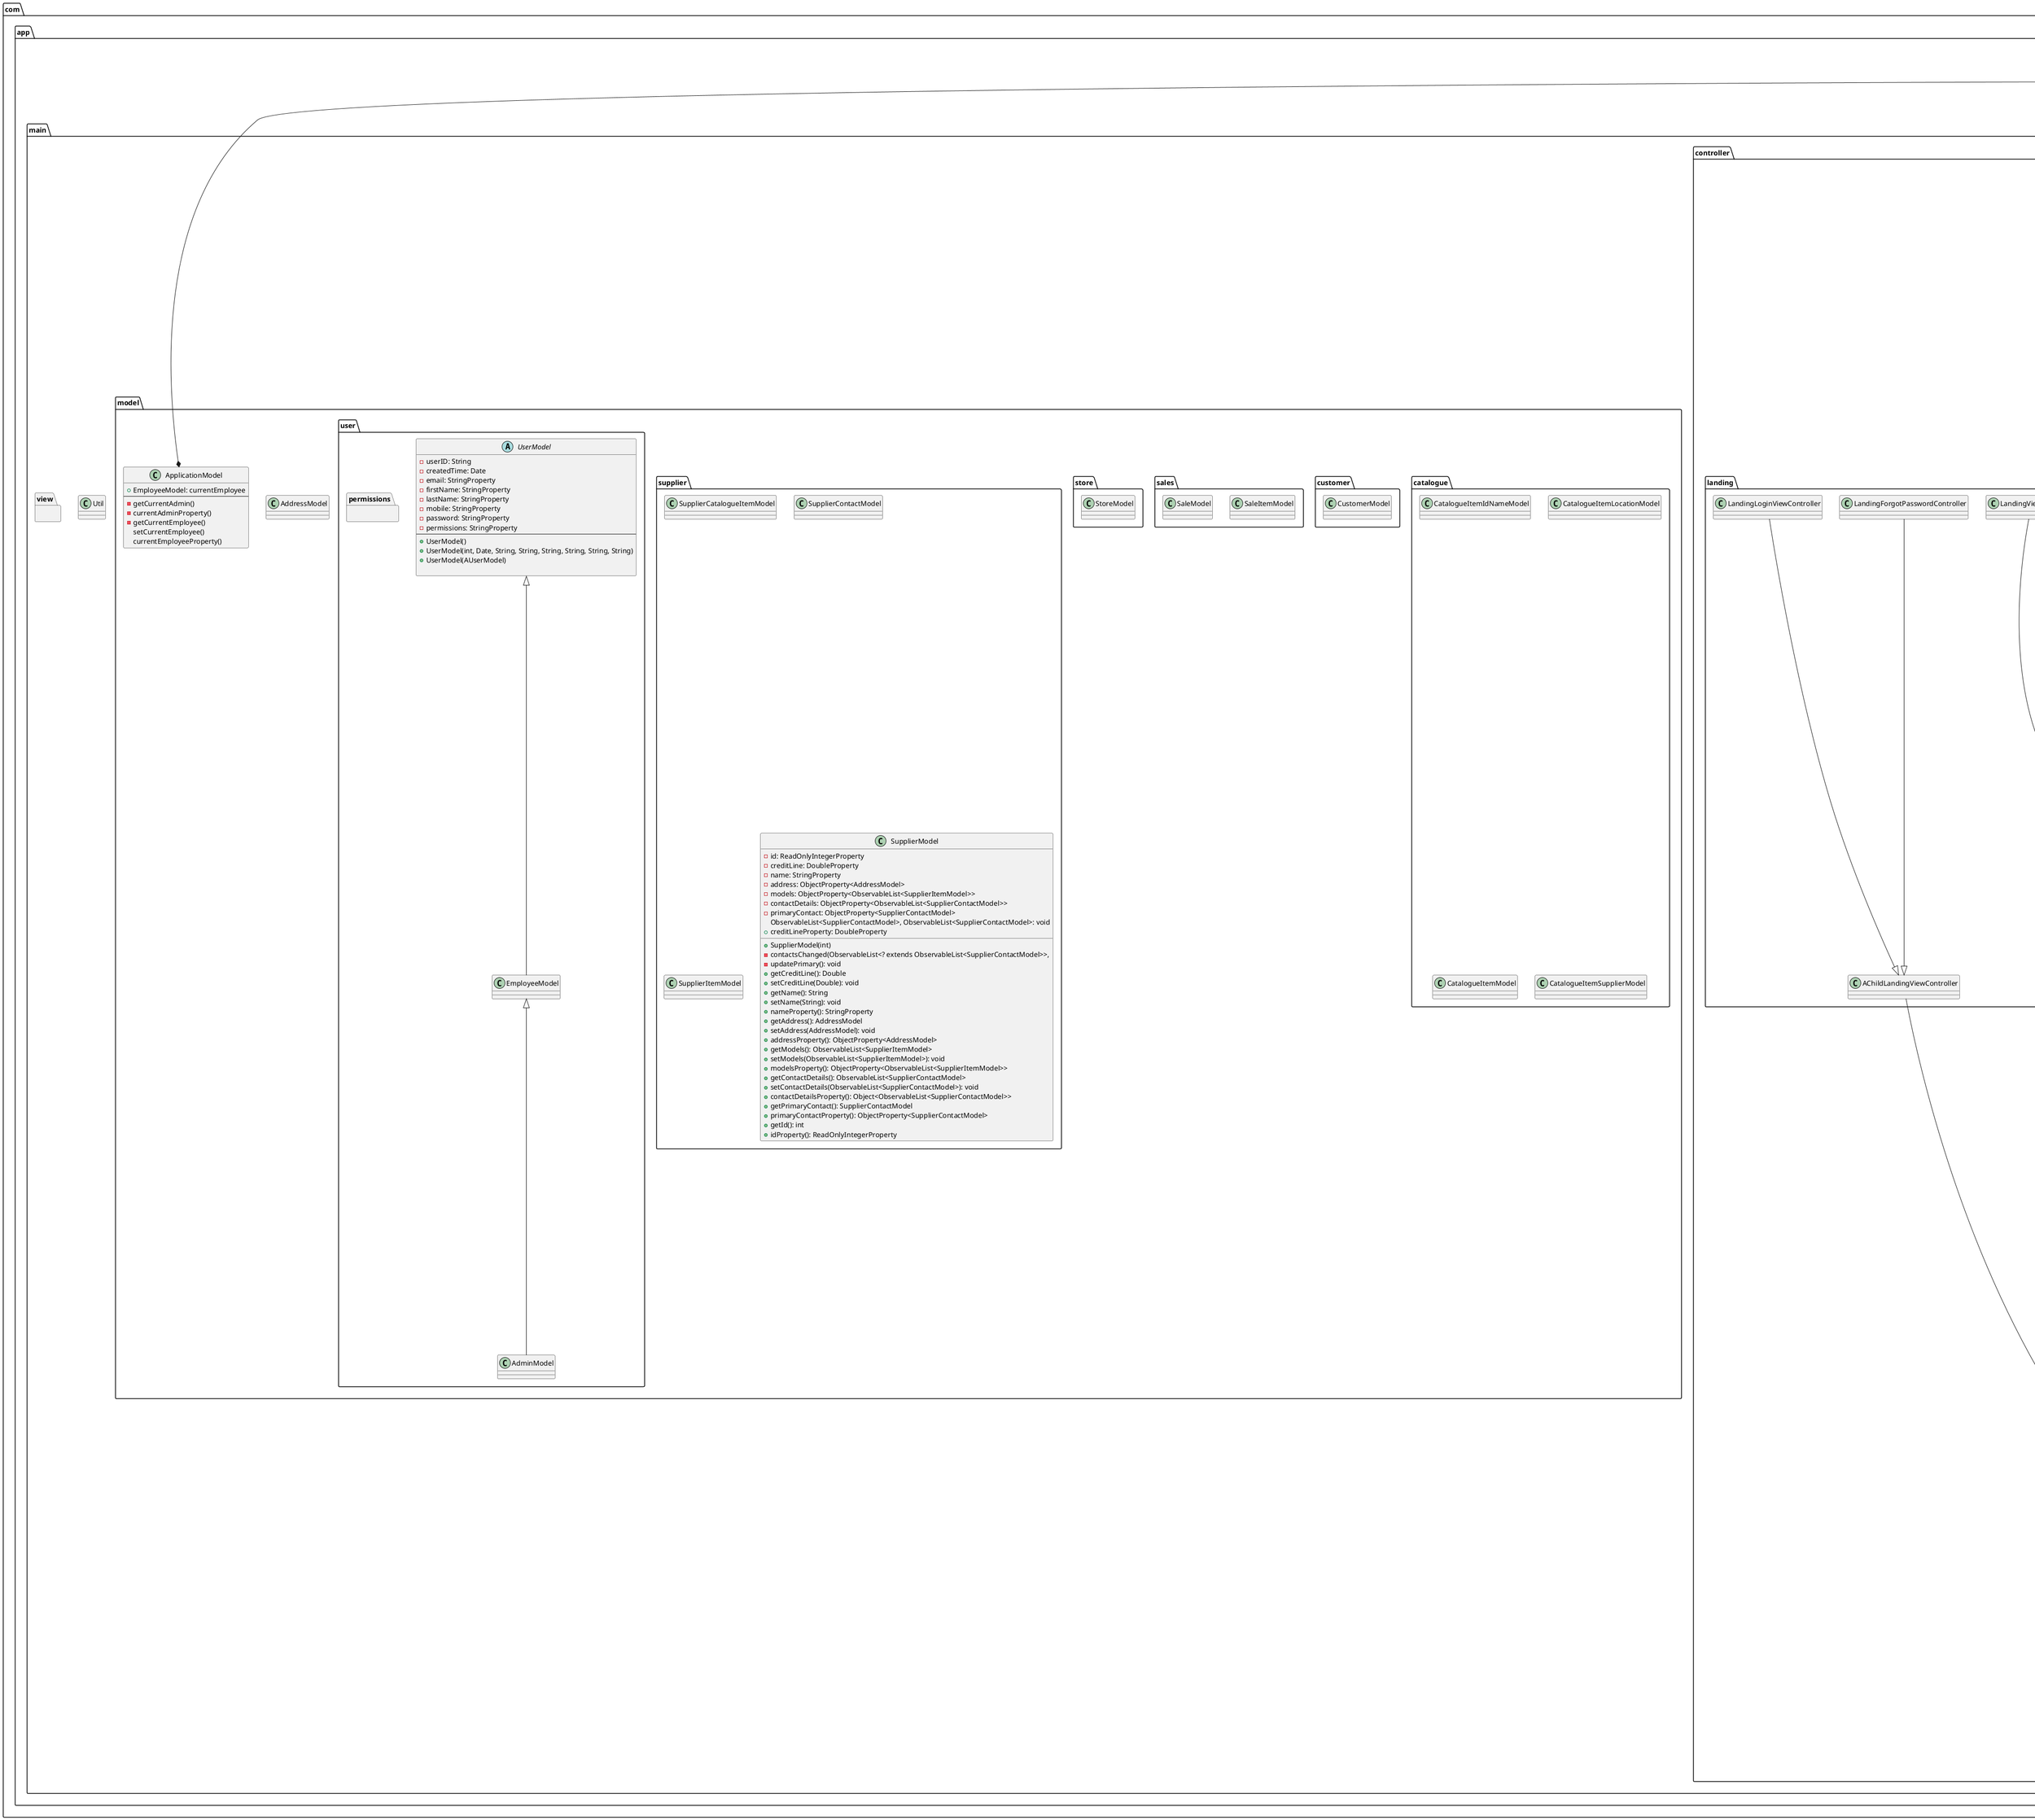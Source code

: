 java -jar plantuml.jar -testdot
@startuml

'skinparam linetype ortho
'skinparam groupInheritance 1

namespace com.app {
    namespace database {
        namespace dao {
            namespace customer {
                class CustomerDAO {
                    - logger: Logger {static}
                    - database: Database
                    + CustomerDAO(Database)
                }
            }

            namespace model {
                class ModelDAO {
                    - logger: Logger {static}
                    - database: Database
                    + ModelDAO(Database)
                    - loadItemModel(ResultSet): CatalogueItemModel
                    - loadItemModelSuppliers(ResultSet): CatalogueItemSupplierModel
                    - loadItemModelLocations(ResultSet): CatalogueItemSupplierModel
                    - loadItem(Connection, ResultSet): CatalogueItemModel
                    - loadItems(Connection, ResultSet): ArrayList<CatalogueItemModel>
                    + getModels(): ArrayList<CatalogueItemModel>
                    + getModel(int): CatalogueItemModel
                    + getIdNameModel(): CatalogueItemIdNameModel
                    + getIdNameModels(): ArrayList<CatalogueItemIdNameModel>
                    + updateModel(CatalogueItemModel): void
                    + saveModel(CatalogueItemModel): int
                    + searchModels(String): ArrayList<CatalogueItemModel>
                }
            }

             namespace sale {
                class SaleDAO {
                    - logger: Logger {static}
                    - database: Database
                    + SaleDAO(Database)
                    - getSaleItems(Connection, int): void
                    + getSales(): ArrayList<SalesModel>
                    - insertSaleItems(Connection, int, ObservableList<SalesModel): void
                    + insertSale(int, int, double, ObservableList<SalesModel>): void
                    + updateSale(SalesModel): void
                 }
             }

            namespace store{
                class StoreDAO {
                    - logger: Logger {static}
                    - database: Database
                    + StoreDAO(Database)
                    + updateStore(StoreModel): void
                    + saveStore(StoreModel): void
                }
            }

            namespace supplier{
                class SupplierDAO {
                    - logger: Logger {static}
                    - database: Database
                    + SupplierDAO(Database)
                    - getSupplierContracts(SupplierModel, Connection): ArrayList<SupplierContactModel>
                    + getSuppliers(): ArrayList<SupplierModel>
                    + saveSupplier(SupplierModel, ObservableList<SupplierCatalogueItemModel>): void
                }
            }

            namespace user{
                class User {
                    - id: int
                    - type: AUserModel.UserType
                    + User(int, AUserModel.UserType)
                    + getId(): int
                    + getType(): AUserModel.UserType
                }
                class UserDAO {
                    - logger: Logger {static}
                    - database: Database
                    + login(String, String): User
                    - setUserCommon(AUserModel, ResultSet): void
                    + getAdmin(int): AdminModel
                    - readEmployeePermissions(InputStream): EmployeePermissions
                    - writeEmployeePermissions(EmployeePermissions): EmployeePermissionsResult
                    - getEmployeeStore(Connection, int) EmployeeStoreModel
                    + getEmployee(int): EmployeeStoreModel
                    + saveUser(AUserModel): void
                    - saveCommon(PreparedStatement, AUserModel): int
                    - saveUser(Connection, AdminModel): void
                    - saveUser(Connection, EmployeeModel): void
                    + updatePassword(int, AUserModel.UserType, String): void
                    + getEmloyeeTable(): ArrayList<EmployeeTable>
                    + saveEmployeeTable(EmployeeTable): void
                    + getEmployeeNameIds(): ArrayList<EmployeeNameId>
                }
            }

            class Database {
                - user: UserDAO
                - model: ModelDAO
                - store: StoreDAO
                - customer: CustomerDAO
                - supplier: SupplierDAO
                - sales: SaleDAO
                - connectionPath: String
                - Database()
                + getDate(String): Date
                + getDate(String, Date): Date
                - initialiseDatabase(): void
                + openConnection(): Connection
                + saveAddress(PreparedStatement, AddressModel): int
                + loadAddress(ResultSet, String): AddressModel
                + loadAddress(ResultSet): AddressModel
                + saveStringArray(int, PreparedStatement, ObservableList<String>): int
                + readStringArray(ResultSet, String): ObservableList<String>
                + getUser(): UserDAO
                + getModel(): ModelDAO
                + getStore(): StoreDAO
                + getCustomer(): CustomerDAO
                + getSupplier(): SupplierDAO
                + getSales(): SaleDAO
            }
        }
        com.app.database.dao.Database --* com.app.database.dao.supplier.UserDAO
        com.app.database.dao.Database --* com.app.database.dao.supplier.ModelDAO
        com.app.database.dao.Database --* com.app.database.dao.supplier.StoreDAO
        com.app.database.dao.Database --* com.app.database.dao.supplier.CustomerDAO
        com.app.database.dao.Database --* com.app.database.dao.supplier.SupplierDAO
        com.app.database.dao.Database --* com.app.database.dao.supplier.SaleDAO
    }

    namespace main {
        namespace controller {
            namespace employee {
                namespace catalogue {
                    class CatalogueViewController {
                        + toolDrawer: JFXDrawer
                        + editMenu: ScrollPane
                        + editItemID: TextField
                        + editModelType: ChoiceBox<String>
                        + editSubject: ChoiceBox<String>
                        + editPrice: TextField
                        + editDescription: Text
                        + editStores: TableView<CatalogueItemLocationModel>
                        + editSuppliers: TableView<CatalogueItemLocationModel>
                        + addMenu: ScrollPane
                        + addItemName: TextField
                        + addType: ChoiceBox<String>
                        + addSubject: ChoiceBox<String>
                        + addPrice: TextField
                        + addDescription: TextArea
                        + addStoresView: TableView<CatalogueItemLocationModel>
                        + addSuppliersView: TableView<CatalogueItemLocationModel>
                        + addStoreDialog: JFXDialog
                        + storeList: ListView
                        + storeAvailabilityView: TableView
                        + selectedStore: TextField
                        + itemQuantity: TextField
                        + addSupplierDialog: JFXDialog
                        + supplierList: ListView
                        + itemSupplierView:TableView
                        + selectedSupplier: TextField
                        + itemPrice: TextField
                        + catalogueTable: TableView<CatalogueItemModel>
                        + parentCataloguePane: StackPane
                        + currentAddItem: ObjectProperty<CatalogueItemModel>
                        + currentEditableItem: ObjectProperty<CatalogueItemModel>
                        + CatalogueViewController(ApplicationModel)
                        ~ setUserEditable(EmployeePermissions): void
                        ~ setAdminEditable(): void
                        - unbindItemModelAdd(CatalogueItemModel, Textfield, ChoiceBox<String>, ChoiceBox<String>, Textfield, TextArea, TableView<CatalogueItemLocationModel>, TableView<CatalogueItemLocationModel>): void
                        - bindItemModelAdd(CatalogueItemModel, Textfield, ChoiceBox<String>, ChoiceBox<String>, Textfield, TextArea, TableView<CatalogueItemLocationModel>, TableView<CatalogueItemLocationModel>): void
                        - unbindItemModel(CatalogueItemModel, Textfield, ChoiceBox<String>, ChoiceBox<String>, Textfield, TextArea, TableView<CatalogueItemLocationModel>, TableView<CatalogueItemLocationModel>): void
                        - bindItemModel(CatalogueItemModel, Textfield, ChoiceBox<String>, ChoiceBox<String>, Textfield, TextArea, TableView<CatalogueItemLocationModel>, TableView<CatalogueItemLocationModel>): void
                        - onUpdateAddItem(ObservableValue<? extends CatalogueItemModel>, CatalogueItemModel, CatalogueItemModel): void
                        - onUpdateEditItem(ObservableValue<? extends CatalogueItemModel>, CatalogueItemModel, CatalogueItemModel): void
                        - userChanged(ObservableValue<? extends AUserModel>, AUserModel, AUserModel): void
                        - updateCatalogueTable: void
                        - buildCatalogueTable(): void
                        - buildEditTables: void
                        + initialize(): void
                        - activateView(): void
                        + hasButtons: boolean
                        + onEdit(): void
                        - openEdit(CatalogueItemModel): void
                        + onConfirmEdit(): void
                        + onAdd(): void
                        + onCancelAdd(): void
                        + onConfirmAdd(): void
                        + cancelStoreDialog(): void
                        + saveStoreDialog(): void
                        + cancelSupplierDialog(): void
                        + saveSupplierDialog(): void
                        + addSupplier(): void
                        + addStore(): void
                        + highlightItem(CatalogueItemModel): void
                    }
                    CatalogueViewController --|> AChildEmployeeEditorActionViewController
                }

                namespace manager {
                    class ManageEmployeesViewController {
                        + addMenu: ScrollPane
                        + addDisplayName: TextField
                        + addFirstName: TextField
                        + addContact: TextField
                        + addStore: TextField
                        + addPosition: ChoiceBox<String>
                        + addPermItemAdd: JFXToggleButton
                        + addPermItemModify: JFXToggleButton
                        + addPermSaleView: JFXToggleButton
                        + addPermSaleAdd: JFXToggleButton
                        + addPermSaleModify: JFXToggleButton
                        + addPermCustomerView: JFXToggleButton
                        + addPermCustomerAdd: JFXToggleButton
                        + addPermCustomerModify: JFXToggleButton
                        + addPermSupplierManage: JFXToggleButton
                        + addPermEmployeeManage: JFXToggleButton
                        + employeeTableView: TableView<EmployeeTable>
                        + editMenu: ScrollPane
                        + editEmployeeId: TextField
                        + editDisplayName: TextField
                        + editFirstName: TextField
                        + editContact: TextField
                        + editStore: TextField
                        + editPosition: ChoiceBox<String>
                        + editPermItemAdd: JFXToggleButton
                        + editPermItemModify: JFXToggleButton
                        + editPermSaleView: JFXToggleButton
                        + editPermSaleAdd: JFXToggleButton
                        + editPermSaleModify: JFXToggleButton
                        + editPermCustomerView: JFXToggleButton
                        + editPermCustomerAdd: JFXToggleButton
                        + editPermCustomerModify: JFXToggleButton
                        + editPermSupplierManage: JFXToggleButton
                        + editPermEmployeeManage: JFXToggleButton
                        - addEmployee: ObjectProperty<EmployeeTable>
                        - addEmployeeNew: boolean = false
                        - editEmployee: ObjectProperty<EmployeeTable>
                        - editEmployeeNew: boolean = false
                        + ManageEmployeesViewController(ApplicationModel)
                        # setUserEditable(EmployeePermissions): void
                        # setAdminEditable(): void
                        - buildEmployeeTable(): void
                        + initialize(): void
                        - activateView(ScrollPane): void
                        - openEdit(EmployeeTable): void
                        + hasButtons(): boolean
                        - refreshTable(): void
                        + onEdit(): void
                        + cancelEdit(): void
                        + confirmEdit(): void
                        + onAdd(): void
                        + cancelAdd(ActionEvent): void
                        + confirmAdd(ActionEvent): void
                    }

                    class ManageStoresViewController {
                        - logger: Logger {static}
                        + toolDrawer: JFXDrawer
                        + storesView: TableView<StoreModel>
                        + editMenu: ScrollPane
                        + editStoreId: TextField
                        + editStoreName: TextField
                        + editStoreManager: ChoiceBox<EmployeeNameId>
                        + editAddressController: AddressViewController
                        + addMenu: ScrollPane
                        + addStoreName: TextField
                        + addStoreManager: ChoiceBox<EmployeeNameId>
                        + addAddressController: AddressViewController
                        - editStore: ObjectProperty<StoreModel>
                        + ManageStoresViewController(ApplicationModel)
                        # setUserEditable(EmployeePermissions): void
                        # setAdminEditable(): void
                        - refreshStoresTable(): void
                        - refreshStoresTable(): void
                        - openEdit(): void
                        + cancelEdit(): void
                        + confirmEdit(): void
                        + cancelAdd(): void
                        + confirmAdd(): void
                        + initialize(): void
                        - activateView(ScrollPane): void
                        + hasButtons(): boolean
                        + onEdit(): void
                        + onAdd(): void
                    }

                    ManageEmployeesViewController --|> AChildEmployeeEditorActionViewController
                    ManageStoresViewController --|> AChildEmployeeEditorActionViewController
                    ManageStoresViewController --* AddressViewController
                }

                namespace sales {
                    abstract class AChildSalesViewController {
                        - owner: SalesViewController
                        + AChildSalesViewController(ApplicationModel)
                        + getOwner(): SalesViewController
                        + setOwner(SalesViewController): void
                    }

                    class NewSaleConfirmViewController {
                        + itemsTable: TableView<SaleItemModel>
                        + subtotal: Text
                        + discount: Text
                        + gst: Text
                        + total: Text
                        + saleTotal: double
                        + NewSaleConfirmViewController(ApplicationModel)
                        + initialize(): void
                        + back(): void
                        + confirm(): void
                        + setItems(): void
                        + getSaleTotal(): double
                    }

                    class NewSaleCustomerViewController {
                        + email: TextField
                        + firstName: TextField
                        + lastName: TextField
                        + addressController: AddressViewController
                        + clubMember: CheckBox
                        + subjects: ListView<String>
                        + types: ListView<String>
                        + NewSaleCustomerViewController(ApplicationModel)
                        + back(): void
                        + next(): void
                        + getCustomer(): CustomerModel
                    }

                    class NewSaleItemsViewController {
                        - logger: Logger {static}
                        + itemsTable: TableView<SaleItemModel>
                        + itemSearch: ComboBox<CatalogueItemIdNameModel>
                        + itemQuantity: Spinner<Integer>
                        + itemDiscount: Spinner<Double>
                        + customerSearch: ComboBox<CustomerModel>
                        + items: ObservableList<SaleItemModel>
                        + NewSaleItemsViewController(ApplicationModel)
                        + initialize(): void
                        + addItem(): void
                        + cancel(): void
                        + next(): void
                        + getItems(): ObservableList<SaleItemModel>
                        + clearItems(): void
                        + getSelectedCustomer(): CustomerModel

                    }

                    class SalesViewController {
                        - logger: Logger {static}
                        + toolDrawer: JFXDrawer
                        + sales: TableView<SaleModel>
                        + parentView: StackPane
                        + editMenu: ScrollPane
                        + updateSale: GridPane
                        + updateSaleController:UpdateSaleViewController
                        + refundDialog:JFXDialog
                        + addMenu: ScrollPane
                        + saleItem: GridPane
                        + saleCustomer: GridPane
                        + saleConfirm: GridPane
                        + saleItemController: NewSaleItemsViewController
                        + saleCustomerController: NewSaleCustomerViewController
                        + saleConfirmController: NewSaleConfirmViewController
                        + SalesViewController(ApplicationModel)
                        # setUserEditable(EmployeePermissions)
                        # setAdminEditable(): void
                        + initialize(): void
                        - refreshSalesTable(): void
                        - activateView(Control): void
                        + hasButtons(): boolean
                        - openEdit(SalesModel): void
                        + onEdit(): void
                        + onAdd(): void
                        - nextSalePage(GridPane): void
                        - gotoCustomerPage(): void
                        - gotoConfirmPage(): void
                        newSaleCancel(): void
                        newSaleItemsNext(): void
                        newSaleCustomerBack(): void
                        newSaleCustomerNext(): void
                        newSaleConfirmBack(): void
                        newSaleConfirm(): void
                        refundSale(): void
                        + cancelRefund(): void
                        + performRefund(): void
                    }

                    class UpdateSaleViewController {
                        + itemsTable: TableView<SaleItemModel>
                        + date: Text
                        + customer: Text
                        + subtotal: Text
                        + discount: Text
                        + gst: Text
                        + total: Text
                        + refundBtn: JFXButton
                        + UpdateSaleViewController(ApplicationModel)
                        + initialize(): void
                        + setSale(): void
                        + refund(): void
                    }

                    AChildSalesViewController --|> AViewController
                    AChildEmployeeEditorActionViewController --|> SalesViewController
                    AChildSalesViewController --|> UpdateSaleViewController
                    AChildSalesViewController --|> NewSaleConfirmViewController
                    AChildSalesViewController --|> NewSaleItemsViewController
                    AChildSalesViewController --|> NewSaleCustomerViewController
                    SalesViewController  --* NewSaleItemsViewController
                    SalesViewController  --* NewSaleCustomerViewController
                    SalesViewController  --* NewSaleConfirmViewController
                }

                namespace search {
                    class SearchViewController {
                        + parent: StackPane
                        + searchDialog: JFXDialog
                        + searchItems: TableView<CatalogueItemModel>
                        + searchCustomers: TableView<CustomerModel>
                        + searchWords: TextField
                        + searchInItems: JFXCheckBox
                        + searchInCustomers: JFXCheckBox
                        + SearchViewController(ApplicationModel model)
                        + initialize(): void
                        - buildSearchCustomers(): void
                        - buildSearchItems(): void
                        + search(): void
                        + performSearch(): void
                    }
                    SearchViewController --|> AChildEmployeeViewController
                }

                namespace supplier {
                    class SupplierContactViewController {
                        - logger: Logger {static}
                        + name: TextField
                        + phone: TextField
                        + email: TextField
                        + dialog: JFXDialog
                        + contactCallback: ContactCallback
                        + contactModel: SupplierContactModel
                        + SupplierContactViewController(ApplicationModel)
                        + getContactModel(): SupplierContactModel
                        + setContactModel(SupplierContactModel): void
                        + confirm() void
                        + cancel(): void
                        + open(tackPane, ContactCallback): void
                        + interface ContactCallback(): void
                    }

                    class SupplierItemViewController {

                    }

                    class SuppliersViewController {

                    }
                    SupplierContactViewController --|> AViewController
                    SupplierItemViewController --|> AViewController
                    SuppliersViewController --|> AChildEmployeeEditorActionViewController
                }

                abstract class AChildEmployeeEditorActionViewController {

                }

                abstract class AChildEmployeeViewController {

                }

                class CatalogueViewController {

                }

                class CustomersViewController {

                }

                class EmployeeViewController {

                }

                interface IEditorActionItem {

                }

                class SalesViewController {

                }

                class SearchableComboBoxUtil {

                }

                class SettingsViewController {

                }
                AChildEmployeeEditorActionViewController --|> AChildEmployeeViewController
                AChildEmployeeViewController --|> AViewController
                CustomersViewController --|> AChildEmployeeEditorActionViewController
                EmployeeViewController --|> AChildMainViewController
                SettingsViewController --|> AChildEmployeeViewController
            }

            namespace landing {
                class AChildLandingViewController {

                }

                class LandingForgotPasswordController {

                }

                class LandingLoginViewController {

                }

                class LandingViewController {

                }
                AChildLandingViewController --|> AViewController
                LandingForgotPasswordController --|> AChildLandingViewController
                LandingLoginViewController --|> AChildLandingViewController
                LandingViewController --|> AChildMainViewController
            }

            class AChildMainViewController {

            }

            class AddressViewController {

            }

            class AViewController {

            }

            class MainFrameViewController {

            }
            AChildMainViewController  --|> AViewController
            MainFrameViewController --|> AViewController
        }

        namespace model {

            namespace catalogue {

                class CatalogueItemIdNameModel {

                }

                class CatalogueItemLocationModel {

                }

                class CatalogueItemModel {

                }

                class CatalogueItemSupplierModel {

                }
            }

            namespace customer {
                class CustomerModel {

                }

            }

            namespace sales {

                class SaleItemModel {

                }

                class SaleModel {

                }

            }

            namespace store {

                class StoreModel {

                }

            }

            namespace supplier {

                class SupplierCatalogueItemModel {

                }

                class SupplierContactModel {

                }

                class SupplierItemModel {

                }

                class SupplierModel {
                    - id: ReadOnlyIntegerProperty
                    - creditLine: DoubleProperty
                    - name: StringProperty
                    - address: ObjectProperty<AddressModel>
                    - models: ObjectProperty<ObservableList<SupplierItemModel>>
                    - contactDetails: ObjectProperty<ObservableList<SupplierContactModel>>
                    - primaryContact: ObjectProperty<SupplierContactModel>
                    + SupplierModel(int)
                    - contactsChanged(ObservableList<? extends ObservableList<SupplierContactModel>>,
                    ObservableList<SupplierContactModel>, ObservableList<SupplierContactModel>: void
                    - updatePrimary(): void
                    + getCreditLine(): Double
                    + setCreditLine(Double): void
                    + creditLineProperty: DoubleProperty
                    + getName(): String
                    + setName(String): void
                    + nameProperty(): StringProperty
                    + getAddress(): AddressModel
                    + setAddress(AddressModel): void
                    + addressProperty(): ObjectProperty<AddressModel>
                    + getModels(): ObservableList<SupplierItemModel>
                    + setModels(ObservableList<SupplierItemModel>): void
                    + modelsProperty(): ObjectProperty<ObservableList<SupplierItemModel>>
                    + getContactDetails(): ObservableList<SupplierContactModel>
                    + setContactDetails(ObservableList<SupplierContactModel>): void
                    + contactDetailsProperty(): Object<ObservableList<SupplierContactModel>>
                    + getPrimaryContact(): SupplierContactModel
                    + primaryContactProperty(): ObjectProperty<SupplierContactModel>
                    + getId(): int
                    + idProperty(): ReadOnlyIntegerProperty
                }
            }

            namespace user {



                namespace permissions {

                }

                abstract class UserModel {
                    - userID: String
                    - createdTime: Date
                    - email: StringProperty
                    - firstName: StringProperty
                    - lastName: StringProperty
                    - mobile: StringProperty
                    - password: StringProperty
                    - permissions: StringProperty
                    --
                    + UserModel()
                    + UserModel(int, Date, String, String, String, String, String, String)
                    + UserModel(AUserModel)

                }

                class EmployeeModel {

                }

                class AdminModel {

                }

            }

            class AddressModel {

            }

            class ApplicationModel {
                    + EmployeeModel: currentEmployee
                    --
                    - getCurrentAdmin()
                    - currentAdminProperty()
                    - getCurrentEmployee()
                    setCurrentEmployee()
                    currentEmployeeProperty()
                }

        }

        namespace view {

        }

        class Util {

        }

    }
    class Main {
        - logger: Logger {static}
        - model: ApplicationModel
        --
        + main(String[]): void {static}
        - newController(Class<?>): Object
        + start(Stage): void
    }
}

abstract class AViewController
abstract class AChildMainViewController
class CatalogueViewController
class ControllerUtil
class CustomersViewController
class MainFrameViewController
class SalesViewController
class SettingsViewController
class SuppliersViewController
class LandingLoginViewController

AViewController <|-- AChildMainViewController
AChildMainViewController <|-- CatalogueViewController
AChildMainViewController <|-- CustomersViewController
AChildMainViewController <|-- SalesViewController
AChildMainViewController <|-- SettingsViewController
AChildMainViewController <|-- SuppliersViewController
AChildMainViewController <|-- LandingLoginViewController

UserModel <|-- EmployeeModel
EmployeeModel <|-- AdminModel

Main --* com.app.main.model.ApplicationModel
Main --* com.app.main.controller.MainFrameViewController

com.app.main.controller.AViewController --* com.app.database.dao.user.UserDAO


@enduml